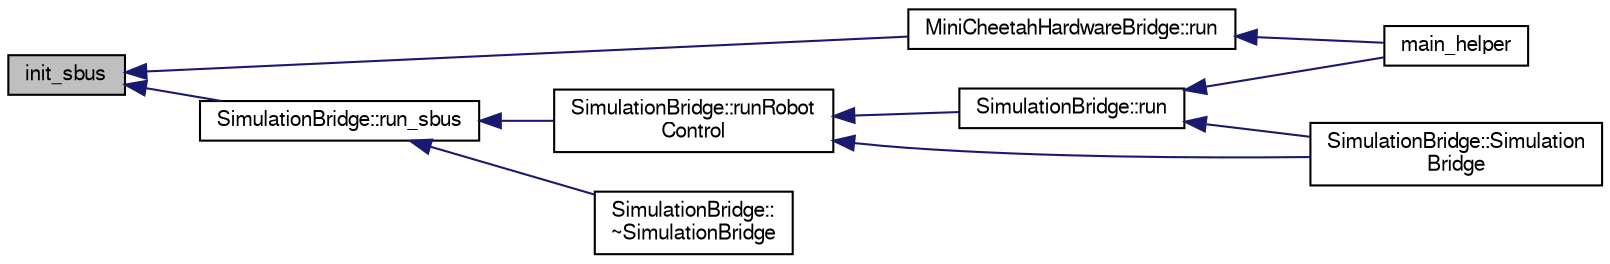 digraph "init_sbus"
{
  edge [fontname="FreeSans",fontsize="10",labelfontname="FreeSans",labelfontsize="10"];
  node [fontname="FreeSans",fontsize="10",shape=record];
  rankdir="LR";
  Node1 [label="init_sbus",height=0.2,width=0.4,color="black", fillcolor="grey75", style="filled", fontcolor="black"];
  Node1 -> Node2 [dir="back",color="midnightblue",fontsize="10",style="solid",fontname="FreeSans"];
  Node2 [label="MiniCheetahHardwareBridge::run",height=0.2,width=0.4,color="black", fillcolor="white", style="filled",URL="$d0/dc5/class_mini_cheetah_hardware_bridge.html#a685c0e118f44327e7734119bd232d484"];
  Node2 -> Node3 [dir="back",color="midnightblue",fontsize="10",style="solid",fontname="FreeSans"];
  Node3 [label="main_helper",height=0.2,width=0.4,color="black", fillcolor="white", style="filled",URL="$d3/dfa/main__helper_8cpp.html#acd1b6ffaae55ecc3c765c38ce5bf3a95"];
  Node1 -> Node4 [dir="back",color="midnightblue",fontsize="10",style="solid",fontname="FreeSans"];
  Node4 [label="SimulationBridge::run_sbus",height=0.2,width=0.4,color="black", fillcolor="white", style="filled",URL="$d8/d3a/class_simulation_bridge.html#aad85f4ea0a490daed77d90efff2dcc92"];
  Node4 -> Node5 [dir="back",color="midnightblue",fontsize="10",style="solid",fontname="FreeSans"];
  Node5 [label="SimulationBridge::runRobot\lControl",height=0.2,width=0.4,color="black", fillcolor="white", style="filled",URL="$d8/d3a/class_simulation_bridge.html#a3396c7d142b6d3be5c65fc17adad05a0"];
  Node5 -> Node6 [dir="back",color="midnightblue",fontsize="10",style="solid",fontname="FreeSans"];
  Node6 [label="SimulationBridge::run",height=0.2,width=0.4,color="black", fillcolor="white", style="filled",URL="$d8/d3a/class_simulation_bridge.html#a0a9846e88d9afe3370ffe10db348a366"];
  Node6 -> Node3 [dir="back",color="midnightblue",fontsize="10",style="solid",fontname="FreeSans"];
  Node6 -> Node7 [dir="back",color="midnightblue",fontsize="10",style="solid",fontname="FreeSans"];
  Node7 [label="SimulationBridge::Simulation\lBridge",height=0.2,width=0.4,color="black", fillcolor="white", style="filled",URL="$d8/d3a/class_simulation_bridge.html#a5cdefecff31a17a54c840de90020d230"];
  Node5 -> Node7 [dir="back",color="midnightblue",fontsize="10",style="solid",fontname="FreeSans"];
  Node4 -> Node8 [dir="back",color="midnightblue",fontsize="10",style="solid",fontname="FreeSans"];
  Node8 [label="SimulationBridge::\l~SimulationBridge",height=0.2,width=0.4,color="black", fillcolor="white", style="filled",URL="$d8/d3a/class_simulation_bridge.html#a1086e5bf19888451b7f38f4b7eaa04fa"];
}
